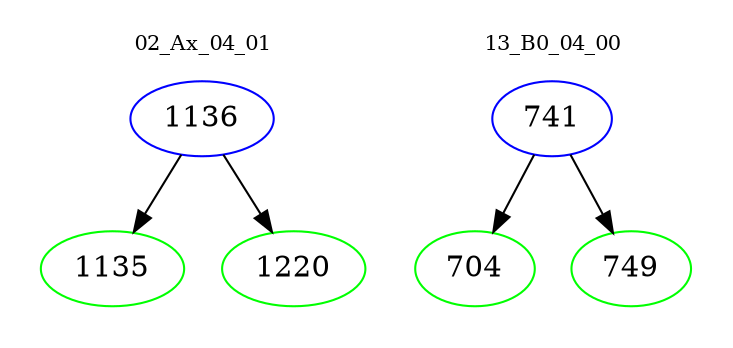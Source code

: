 digraph{
subgraph cluster_0 {
color = white
label = "02_Ax_04_01";
fontsize=10;
T0_1136 [label="1136", color="blue"]
T0_1136 -> T0_1135 [color="black"]
T0_1135 [label="1135", color="green"]
T0_1136 -> T0_1220 [color="black"]
T0_1220 [label="1220", color="green"]
}
subgraph cluster_1 {
color = white
label = "13_B0_04_00";
fontsize=10;
T1_741 [label="741", color="blue"]
T1_741 -> T1_704 [color="black"]
T1_704 [label="704", color="green"]
T1_741 -> T1_749 [color="black"]
T1_749 [label="749", color="green"]
}
}
